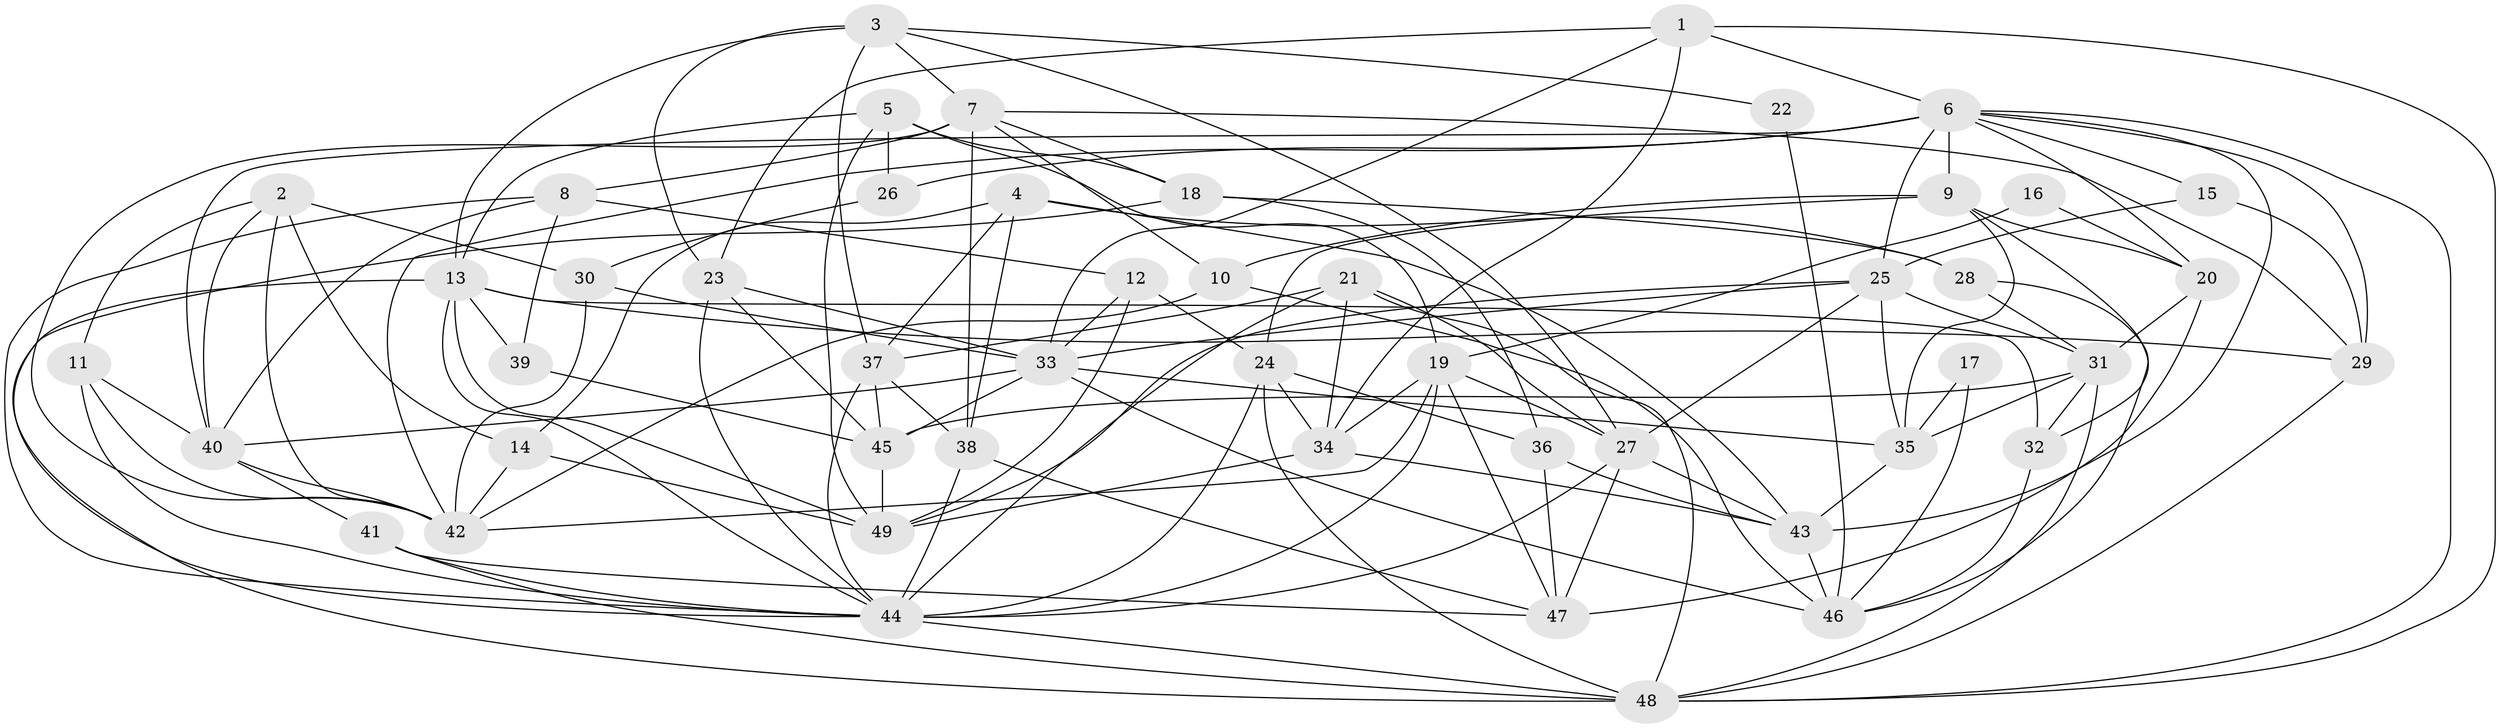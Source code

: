 // original degree distribution, {5: 0.15306122448979592, 4: 0.30612244897959184, 3: 0.25510204081632654, 2: 0.14285714285714285, 6: 0.09183673469387756, 7: 0.02040816326530612, 8: 0.02040816326530612, 10: 0.01020408163265306}
// Generated by graph-tools (version 1.1) at 2025/26/03/09/25 03:26:19]
// undirected, 49 vertices, 138 edges
graph export_dot {
graph [start="1"]
  node [color=gray90,style=filled];
  1;
  2;
  3;
  4;
  5;
  6;
  7;
  8;
  9;
  10;
  11;
  12;
  13;
  14;
  15;
  16;
  17;
  18;
  19;
  20;
  21;
  22;
  23;
  24;
  25;
  26;
  27;
  28;
  29;
  30;
  31;
  32;
  33;
  34;
  35;
  36;
  37;
  38;
  39;
  40;
  41;
  42;
  43;
  44;
  45;
  46;
  47;
  48;
  49;
  1 -- 6 [weight=1.0];
  1 -- 23 [weight=1.0];
  1 -- 33 [weight=1.0];
  1 -- 34 [weight=1.0];
  1 -- 48 [weight=1.0];
  2 -- 11 [weight=1.0];
  2 -- 14 [weight=1.0];
  2 -- 30 [weight=1.0];
  2 -- 40 [weight=1.0];
  2 -- 42 [weight=1.0];
  3 -- 7 [weight=1.0];
  3 -- 13 [weight=1.0];
  3 -- 22 [weight=1.0];
  3 -- 23 [weight=1.0];
  3 -- 27 [weight=1.0];
  3 -- 37 [weight=1.0];
  4 -- 14 [weight=1.0];
  4 -- 28 [weight=1.0];
  4 -- 37 [weight=1.0];
  4 -- 38 [weight=1.0];
  4 -- 43 [weight=1.0];
  5 -- 13 [weight=1.0];
  5 -- 18 [weight=2.0];
  5 -- 19 [weight=1.0];
  5 -- 26 [weight=1.0];
  5 -- 49 [weight=1.0];
  6 -- 9 [weight=1.0];
  6 -- 15 [weight=1.0];
  6 -- 20 [weight=1.0];
  6 -- 25 [weight=1.0];
  6 -- 26 [weight=1.0];
  6 -- 29 [weight=1.0];
  6 -- 40 [weight=1.0];
  6 -- 42 [weight=1.0];
  6 -- 43 [weight=1.0];
  6 -- 48 [weight=1.0];
  7 -- 8 [weight=1.0];
  7 -- 10 [weight=1.0];
  7 -- 18 [weight=1.0];
  7 -- 29 [weight=1.0];
  7 -- 38 [weight=1.0];
  7 -- 42 [weight=1.0];
  8 -- 12 [weight=1.0];
  8 -- 39 [weight=1.0];
  8 -- 40 [weight=1.0];
  8 -- 44 [weight=1.0];
  9 -- 10 [weight=2.0];
  9 -- 20 [weight=1.0];
  9 -- 24 [weight=1.0];
  9 -- 32 [weight=2.0];
  9 -- 35 [weight=1.0];
  10 -- 42 [weight=1.0];
  10 -- 46 [weight=1.0];
  11 -- 40 [weight=1.0];
  11 -- 42 [weight=1.0];
  11 -- 44 [weight=1.0];
  12 -- 24 [weight=1.0];
  12 -- 33 [weight=1.0];
  12 -- 49 [weight=1.0];
  13 -- 29 [weight=1.0];
  13 -- 32 [weight=1.0];
  13 -- 39 [weight=1.0];
  13 -- 44 [weight=1.0];
  13 -- 48 [weight=1.0];
  13 -- 49 [weight=1.0];
  14 -- 42 [weight=1.0];
  14 -- 49 [weight=1.0];
  15 -- 25 [weight=1.0];
  15 -- 29 [weight=1.0];
  16 -- 19 [weight=1.0];
  16 -- 20 [weight=1.0];
  17 -- 35 [weight=1.0];
  17 -- 46 [weight=1.0];
  18 -- 28 [weight=1.0];
  18 -- 36 [weight=1.0];
  18 -- 44 [weight=1.0];
  19 -- 27 [weight=1.0];
  19 -- 34 [weight=1.0];
  19 -- 42 [weight=1.0];
  19 -- 44 [weight=1.0];
  19 -- 47 [weight=1.0];
  20 -- 31 [weight=1.0];
  20 -- 47 [weight=1.0];
  21 -- 27 [weight=1.0];
  21 -- 34 [weight=1.0];
  21 -- 37 [weight=1.0];
  21 -- 44 [weight=1.0];
  21 -- 48 [weight=1.0];
  22 -- 46 [weight=1.0];
  23 -- 33 [weight=1.0];
  23 -- 44 [weight=1.0];
  23 -- 45 [weight=1.0];
  24 -- 34 [weight=1.0];
  24 -- 36 [weight=1.0];
  24 -- 44 [weight=1.0];
  24 -- 48 [weight=1.0];
  25 -- 27 [weight=1.0];
  25 -- 31 [weight=2.0];
  25 -- 33 [weight=1.0];
  25 -- 35 [weight=1.0];
  25 -- 49 [weight=1.0];
  26 -- 30 [weight=1.0];
  27 -- 43 [weight=1.0];
  27 -- 44 [weight=1.0];
  27 -- 47 [weight=1.0];
  28 -- 31 [weight=1.0];
  28 -- 46 [weight=1.0];
  29 -- 48 [weight=2.0];
  30 -- 33 [weight=1.0];
  30 -- 42 [weight=1.0];
  31 -- 32 [weight=1.0];
  31 -- 35 [weight=1.0];
  31 -- 45 [weight=1.0];
  31 -- 48 [weight=1.0];
  32 -- 46 [weight=1.0];
  33 -- 35 [weight=1.0];
  33 -- 40 [weight=1.0];
  33 -- 45 [weight=1.0];
  33 -- 46 [weight=2.0];
  34 -- 43 [weight=1.0];
  34 -- 49 [weight=1.0];
  35 -- 43 [weight=1.0];
  36 -- 43 [weight=1.0];
  36 -- 47 [weight=2.0];
  37 -- 38 [weight=1.0];
  37 -- 44 [weight=1.0];
  37 -- 45 [weight=1.0];
  38 -- 44 [weight=1.0];
  38 -- 47 [weight=1.0];
  39 -- 45 [weight=1.0];
  40 -- 41 [weight=1.0];
  40 -- 42 [weight=1.0];
  41 -- 44 [weight=1.0];
  41 -- 47 [weight=1.0];
  41 -- 48 [weight=1.0];
  43 -- 46 [weight=1.0];
  44 -- 48 [weight=2.0];
  45 -- 49 [weight=1.0];
}
